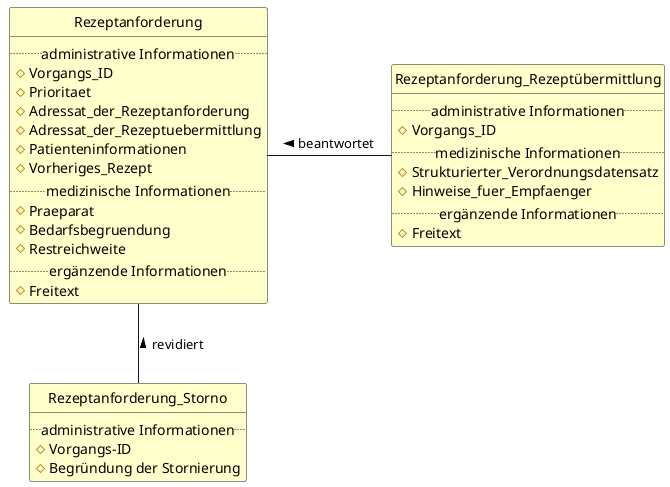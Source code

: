 @startuml

'top to bottom direction

'skinparam linetype ortho
hide circle
hide methods

'object "Fachliche \nInformationseinheit" as Businessobject #BUSINESS

class "Rezeptanforderung" as Rezeptanforderung #BUSINESS {
    ..administrative Informationen..
    #Vorgangs_ID
    #Prioritaet
    #Adressat_der_Rezeptanforderung
    #Adressat_der_Rezeptuebermittlung
    #Patienteninformationen
    #Vorheriges_Rezept
    ..medizinische Informationen..
    #Praeparat
    #Bedarfsbegruendung
    #Restreichweite
    ..ergänzende Informationen..
    #Freitext
}

class "Rezeptanforderung_Rezeptübermittlung" as Rezeptanforderung_Rezeptübermittlung #BUSINESS {
    ..administrative Informationen..
    #Vorgangs_ID
    ..medizinische Informationen..
    #Strukturierter_Verordnungsdatensatz
    #Hinweise_fuer_Empfaenger
    ..ergänzende Informationen..
    #Freitext
}


class "Rezeptanforderung_Storno" as Rezeptanforderung_Storno #BUSINESS {
    ..administrative Informationen..
    #Vorgangs-ID
    #Begründung der Stornierung
}

Rezeptanforderung_Storno -up- Rezeptanforderung: revidiert >
Rezeptanforderung_Rezeptübermittlung -left- Rezeptanforderung: beantwortet >

@enduml